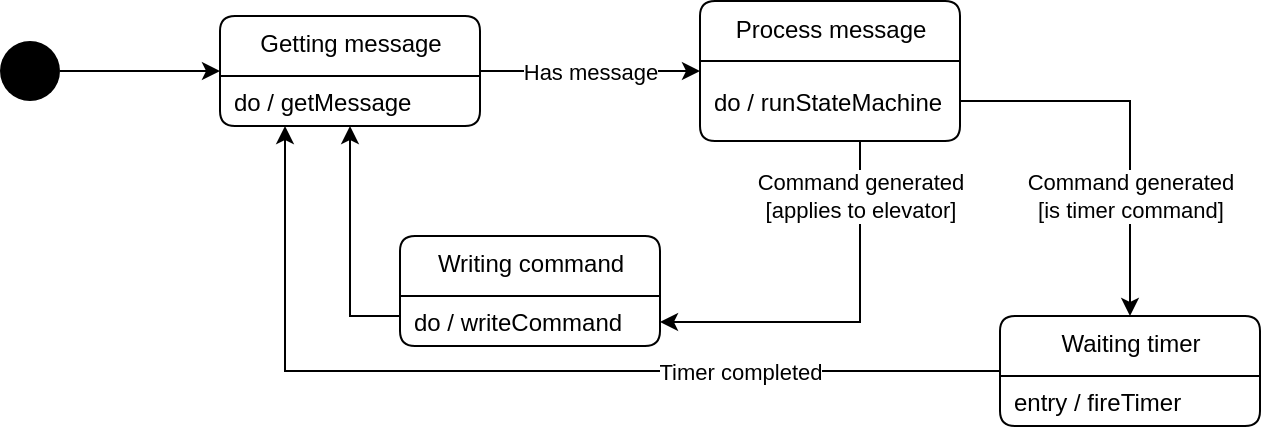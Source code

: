 <mxfile>
    <diagram id="3od2WgD9_5_6zYTzX8qe" name="Page-1">
        <mxGraphModel dx="924" dy="418" grid="1" gridSize="10" guides="1" tooltips="1" connect="1" arrows="1" fold="1" page="1" pageScale="1" pageWidth="850" pageHeight="1100" background="#FFFFFF" math="0" shadow="0">
            <root>
                <mxCell id="0"/>
                <mxCell id="1" parent="0"/>
                <mxCell id="2" value="Has message" style="edgeStyle=orthogonalEdgeStyle;rounded=0;orthogonalLoop=1;jettySize=auto;html=1;entryX=0;entryY=0.5;entryDx=0;entryDy=0;startSize=30;" edge="1" parent="1" source="3" target="8">
                    <mxGeometry relative="1" as="geometry"/>
                </mxCell>
                <mxCell id="3" value="Getting message" style="swimlane;fontStyle=0;align=center;verticalAlign=top;childLayout=stackLayout;horizontal=1;startSize=30;horizontalStack=0;resizeParent=1;resizeParentMax=0;resizeLast=0;collapsible=0;marginBottom=0;html=1;rounded=1;absoluteArcSize=1;arcSize=15;glass=0;backgroundOutline=0;" vertex="1" parent="1">
                    <mxGeometry x="170" y="200" width="130" height="55" as="geometry"/>
                </mxCell>
                <mxCell id="4" value="do / getMessage" style="fillColor=none;strokeColor=none;align=left;verticalAlign=middle;spacingLeft=5;" vertex="1" parent="3">
                    <mxGeometry y="30" width="130" height="25" as="geometry"/>
                </mxCell>
                <mxCell id="6" value="" style="edgeStyle=orthogonalEdgeStyle;rounded=0;orthogonalLoop=1;jettySize=auto;html=1;entryX=0;entryY=0.5;entryDx=0;entryDy=0;" edge="1" parent="1" source="7" target="3">
                    <mxGeometry relative="1" as="geometry">
                        <mxPoint x="160" y="227.524" as="targetPoint"/>
                    </mxGeometry>
                </mxCell>
                <mxCell id="7" value="" style="ellipse;fillColor=#000000;strokeColor=none;" vertex="1" parent="1">
                    <mxGeometry x="60" y="212.5" width="30" height="30" as="geometry"/>
                </mxCell>
                <mxCell id="8" value="Process message" style="swimlane;fontStyle=0;align=center;verticalAlign=top;childLayout=stackLayout;horizontal=1;startSize=30;horizontalStack=0;resizeParent=1;resizeParentMax=0;resizeLast=0;collapsible=0;marginBottom=0;html=1;rounded=1;absoluteArcSize=1;arcSize=15;glass=0;backgroundOutline=0;" vertex="1" parent="1">
                    <mxGeometry x="410" y="192.5" width="130" height="70" as="geometry"/>
                </mxCell>
                <mxCell id="9" value="do / runStateMachine" style="fillColor=none;strokeColor=none;align=left;verticalAlign=middle;spacingLeft=5;" vertex="1" parent="8">
                    <mxGeometry y="30" width="130" height="40" as="geometry"/>
                </mxCell>
                <mxCell id="10" value="Command generated&lt;br&gt;[applies to elevator]" style="edgeStyle=orthogonalEdgeStyle;rounded=0;orthogonalLoop=1;jettySize=auto;html=1;startSize=30;" edge="1" parent="1" source="9">
                    <mxGeometry x="-0.711" relative="1" as="geometry">
                        <Array as="points">
                            <mxPoint x="490" y="353"/>
                            <mxPoint x="390" y="353"/>
                        </Array>
                        <mxPoint x="390" y="353" as="targetPoint"/>
                        <mxPoint as="offset"/>
                    </mxGeometry>
                </mxCell>
                <mxCell id="14" style="edgeStyle=orthogonalEdgeStyle;rounded=0;orthogonalLoop=1;jettySize=auto;html=1;entryX=0.5;entryY=1;entryDx=0;entryDy=0;" edge="1" parent="1" source="11" target="4">
                    <mxGeometry relative="1" as="geometry">
                        <Array as="points">
                            <mxPoint x="235" y="350"/>
                        </Array>
                    </mxGeometry>
                </mxCell>
                <mxCell id="11" value="Writing command" style="swimlane;fontStyle=0;align=center;verticalAlign=top;childLayout=stackLayout;horizontal=1;startSize=30;horizontalStack=0;resizeParent=1;resizeParentMax=0;resizeLast=0;collapsible=0;marginBottom=0;html=1;rounded=1;absoluteArcSize=1;arcSize=15;glass=0;backgroundOutline=0;" vertex="1" parent="1">
                    <mxGeometry x="260" y="310" width="130" height="55" as="geometry"/>
                </mxCell>
                <mxCell id="12" value="do / writeCommand" style="fillColor=none;strokeColor=none;align=left;verticalAlign=middle;spacingLeft=5;" vertex="1" parent="11">
                    <mxGeometry y="30" width="130" height="25" as="geometry"/>
                </mxCell>
                <mxCell id="15" value="Command generated&lt;br&gt;[is timer command]" style="edgeStyle=orthogonalEdgeStyle;rounded=0;orthogonalLoop=1;jettySize=auto;html=1;entryX=0.5;entryY=0;entryDx=0;entryDy=0;" edge="1" parent="1" source="9" target="16">
                    <mxGeometry x="0.377" relative="1" as="geometry">
                        <mxPoint x="630" y="350.69" as="targetPoint"/>
                        <mxPoint as="offset"/>
                    </mxGeometry>
                </mxCell>
                <mxCell id="18" value="Timer completed" style="edgeStyle=orthogonalEdgeStyle;rounded=0;orthogonalLoop=1;jettySize=auto;html=1;entryX=0.25;entryY=1;entryDx=0;entryDy=0;" edge="1" parent="1" source="16" target="4">
                    <mxGeometry x="-0.458" relative="1" as="geometry">
                        <mxPoint as="offset"/>
                    </mxGeometry>
                </mxCell>
                <mxCell id="16" value="Waiting timer" style="swimlane;fontStyle=0;align=center;verticalAlign=top;childLayout=stackLayout;horizontal=1;startSize=30;horizontalStack=0;resizeParent=1;resizeParentMax=0;resizeLast=0;collapsible=0;marginBottom=0;html=1;rounded=1;absoluteArcSize=1;arcSize=15;glass=0;backgroundOutline=0;" vertex="1" parent="1">
                    <mxGeometry x="560" y="350" width="130" height="55" as="geometry"/>
                </mxCell>
                <mxCell id="17" value="entry / fireTimer" style="fillColor=none;strokeColor=none;align=left;verticalAlign=middle;spacingLeft=5;" vertex="1" parent="16">
                    <mxGeometry y="30" width="130" height="25" as="geometry"/>
                </mxCell>
            </root>
        </mxGraphModel>
    </diagram>
</mxfile>